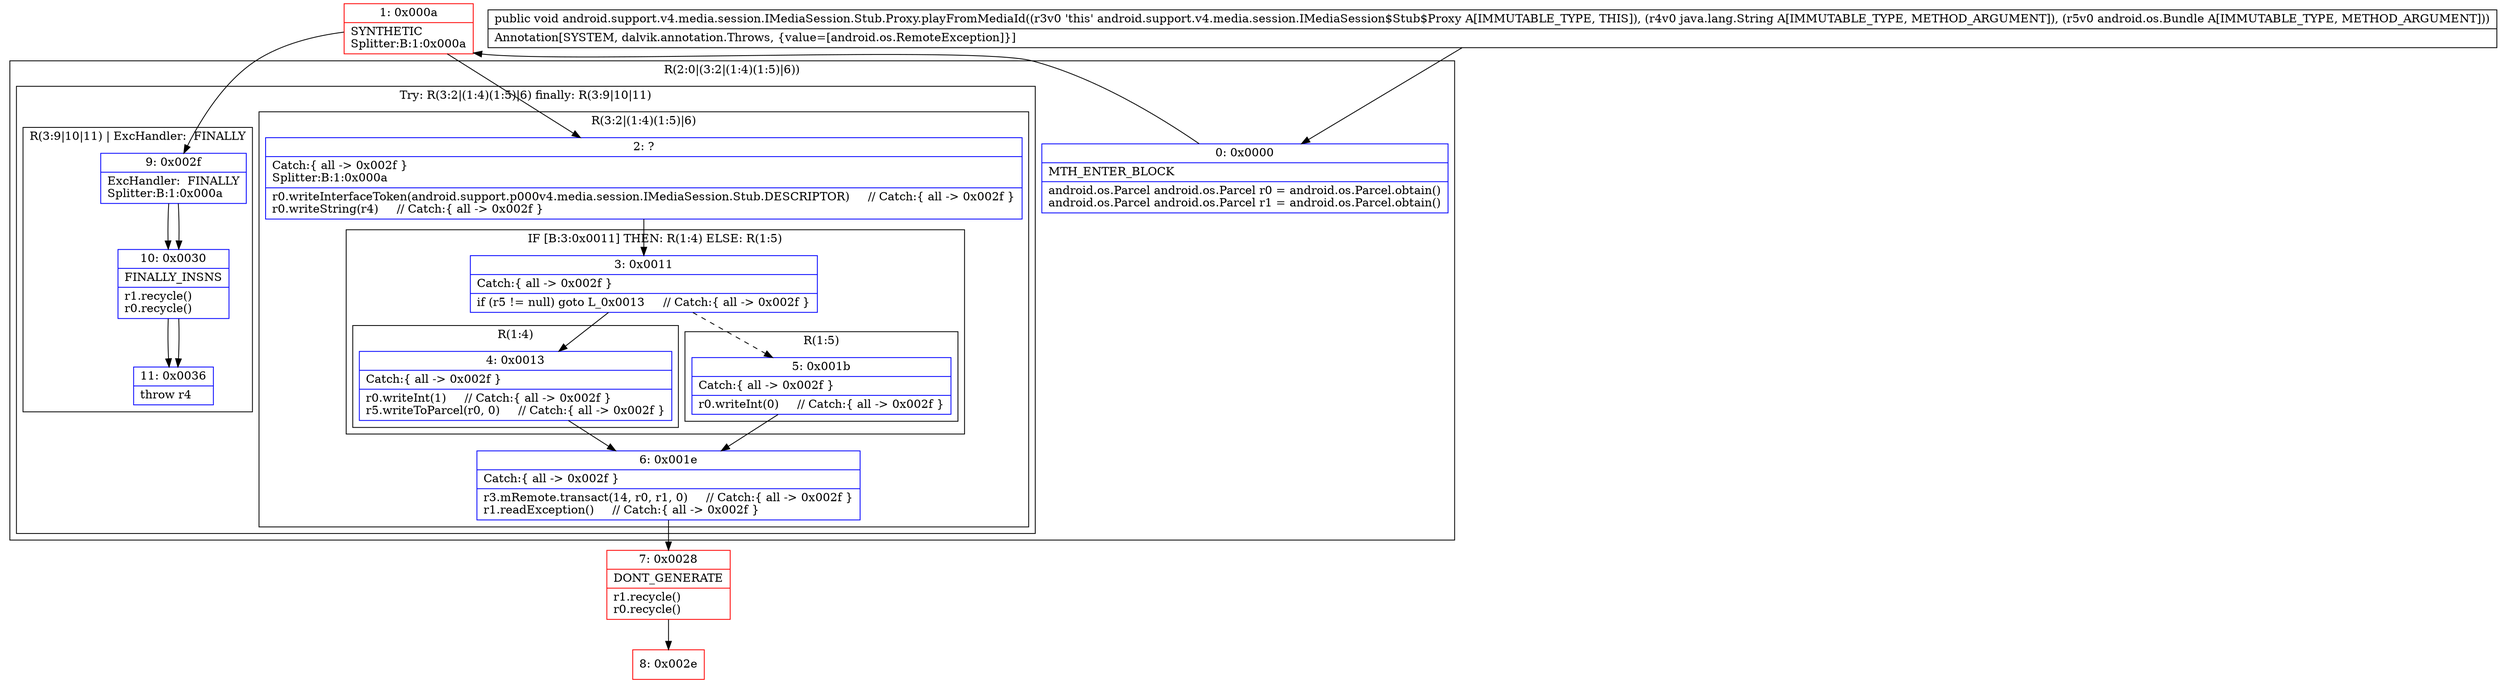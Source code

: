 digraph "CFG forandroid.support.v4.media.session.IMediaSession.Stub.Proxy.playFromMediaId(Ljava\/lang\/String;Landroid\/os\/Bundle;)V" {
subgraph cluster_Region_436251772 {
label = "R(2:0|(3:2|(1:4)(1:5)|6))";
node [shape=record,color=blue];
Node_0 [shape=record,label="{0\:\ 0x0000|MTH_ENTER_BLOCK\l|android.os.Parcel android.os.Parcel r0 = android.os.Parcel.obtain()\landroid.os.Parcel android.os.Parcel r1 = android.os.Parcel.obtain()\l}"];
subgraph cluster_TryCatchRegion_985792779 {
label = "Try: R(3:2|(1:4)(1:5)|6) finally: R(3:9|10|11)";
node [shape=record,color=blue];
subgraph cluster_Region_2055540667 {
label = "R(3:2|(1:4)(1:5)|6)";
node [shape=record,color=blue];
Node_2 [shape=record,label="{2\:\ ?|Catch:\{ all \-\> 0x002f \}\lSplitter:B:1:0x000a\l|r0.writeInterfaceToken(android.support.p000v4.media.session.IMediaSession.Stub.DESCRIPTOR)     \/\/ Catch:\{ all \-\> 0x002f \}\lr0.writeString(r4)     \/\/ Catch:\{ all \-\> 0x002f \}\l}"];
subgraph cluster_IfRegion_1200605156 {
label = "IF [B:3:0x0011] THEN: R(1:4) ELSE: R(1:5)";
node [shape=record,color=blue];
Node_3 [shape=record,label="{3\:\ 0x0011|Catch:\{ all \-\> 0x002f \}\l|if (r5 != null) goto L_0x0013     \/\/ Catch:\{ all \-\> 0x002f \}\l}"];
subgraph cluster_Region_553876916 {
label = "R(1:4)";
node [shape=record,color=blue];
Node_4 [shape=record,label="{4\:\ 0x0013|Catch:\{ all \-\> 0x002f \}\l|r0.writeInt(1)     \/\/ Catch:\{ all \-\> 0x002f \}\lr5.writeToParcel(r0, 0)     \/\/ Catch:\{ all \-\> 0x002f \}\l}"];
}
subgraph cluster_Region_1285838259 {
label = "R(1:5)";
node [shape=record,color=blue];
Node_5 [shape=record,label="{5\:\ 0x001b|Catch:\{ all \-\> 0x002f \}\l|r0.writeInt(0)     \/\/ Catch:\{ all \-\> 0x002f \}\l}"];
}
}
Node_6 [shape=record,label="{6\:\ 0x001e|Catch:\{ all \-\> 0x002f \}\l|r3.mRemote.transact(14, r0, r1, 0)     \/\/ Catch:\{ all \-\> 0x002f \}\lr1.readException()     \/\/ Catch:\{ all \-\> 0x002f \}\l}"];
}
subgraph cluster_Region_1406690071 {
label = "R(3:9|10|11) | ExcHandler:  FINALLY\l";
node [shape=record,color=blue];
Node_9 [shape=record,label="{9\:\ 0x002f|ExcHandler:  FINALLY\lSplitter:B:1:0x000a\l}"];
Node_10 [shape=record,label="{10\:\ 0x0030|FINALLY_INSNS\l|r1.recycle()\lr0.recycle()\l}"];
Node_11 [shape=record,label="{11\:\ 0x0036|throw r4\l}"];
}
}
}
subgraph cluster_Region_1406690071 {
label = "R(3:9|10|11) | ExcHandler:  FINALLY\l";
node [shape=record,color=blue];
Node_9 [shape=record,label="{9\:\ 0x002f|ExcHandler:  FINALLY\lSplitter:B:1:0x000a\l}"];
Node_10 [shape=record,label="{10\:\ 0x0030|FINALLY_INSNS\l|r1.recycle()\lr0.recycle()\l}"];
Node_11 [shape=record,label="{11\:\ 0x0036|throw r4\l}"];
}
Node_1 [shape=record,color=red,label="{1\:\ 0x000a|SYNTHETIC\lSplitter:B:1:0x000a\l}"];
Node_7 [shape=record,color=red,label="{7\:\ 0x0028|DONT_GENERATE\l|r1.recycle()\lr0.recycle()\l}"];
Node_8 [shape=record,color=red,label="{8\:\ 0x002e}"];
MethodNode[shape=record,label="{public void android.support.v4.media.session.IMediaSession.Stub.Proxy.playFromMediaId((r3v0 'this' android.support.v4.media.session.IMediaSession$Stub$Proxy A[IMMUTABLE_TYPE, THIS]), (r4v0 java.lang.String A[IMMUTABLE_TYPE, METHOD_ARGUMENT]), (r5v0 android.os.Bundle A[IMMUTABLE_TYPE, METHOD_ARGUMENT]))  | Annotation[SYSTEM, dalvik.annotation.Throws, \{value=[android.os.RemoteException]\}]\l}"];
MethodNode -> Node_0;
Node_0 -> Node_1;
Node_2 -> Node_3;
Node_3 -> Node_4;
Node_3 -> Node_5[style=dashed];
Node_4 -> Node_6;
Node_5 -> Node_6;
Node_6 -> Node_7;
Node_9 -> Node_10;
Node_10 -> Node_11;
Node_9 -> Node_10;
Node_10 -> Node_11;
Node_1 -> Node_2;
Node_1 -> Node_9;
Node_7 -> Node_8;
}


